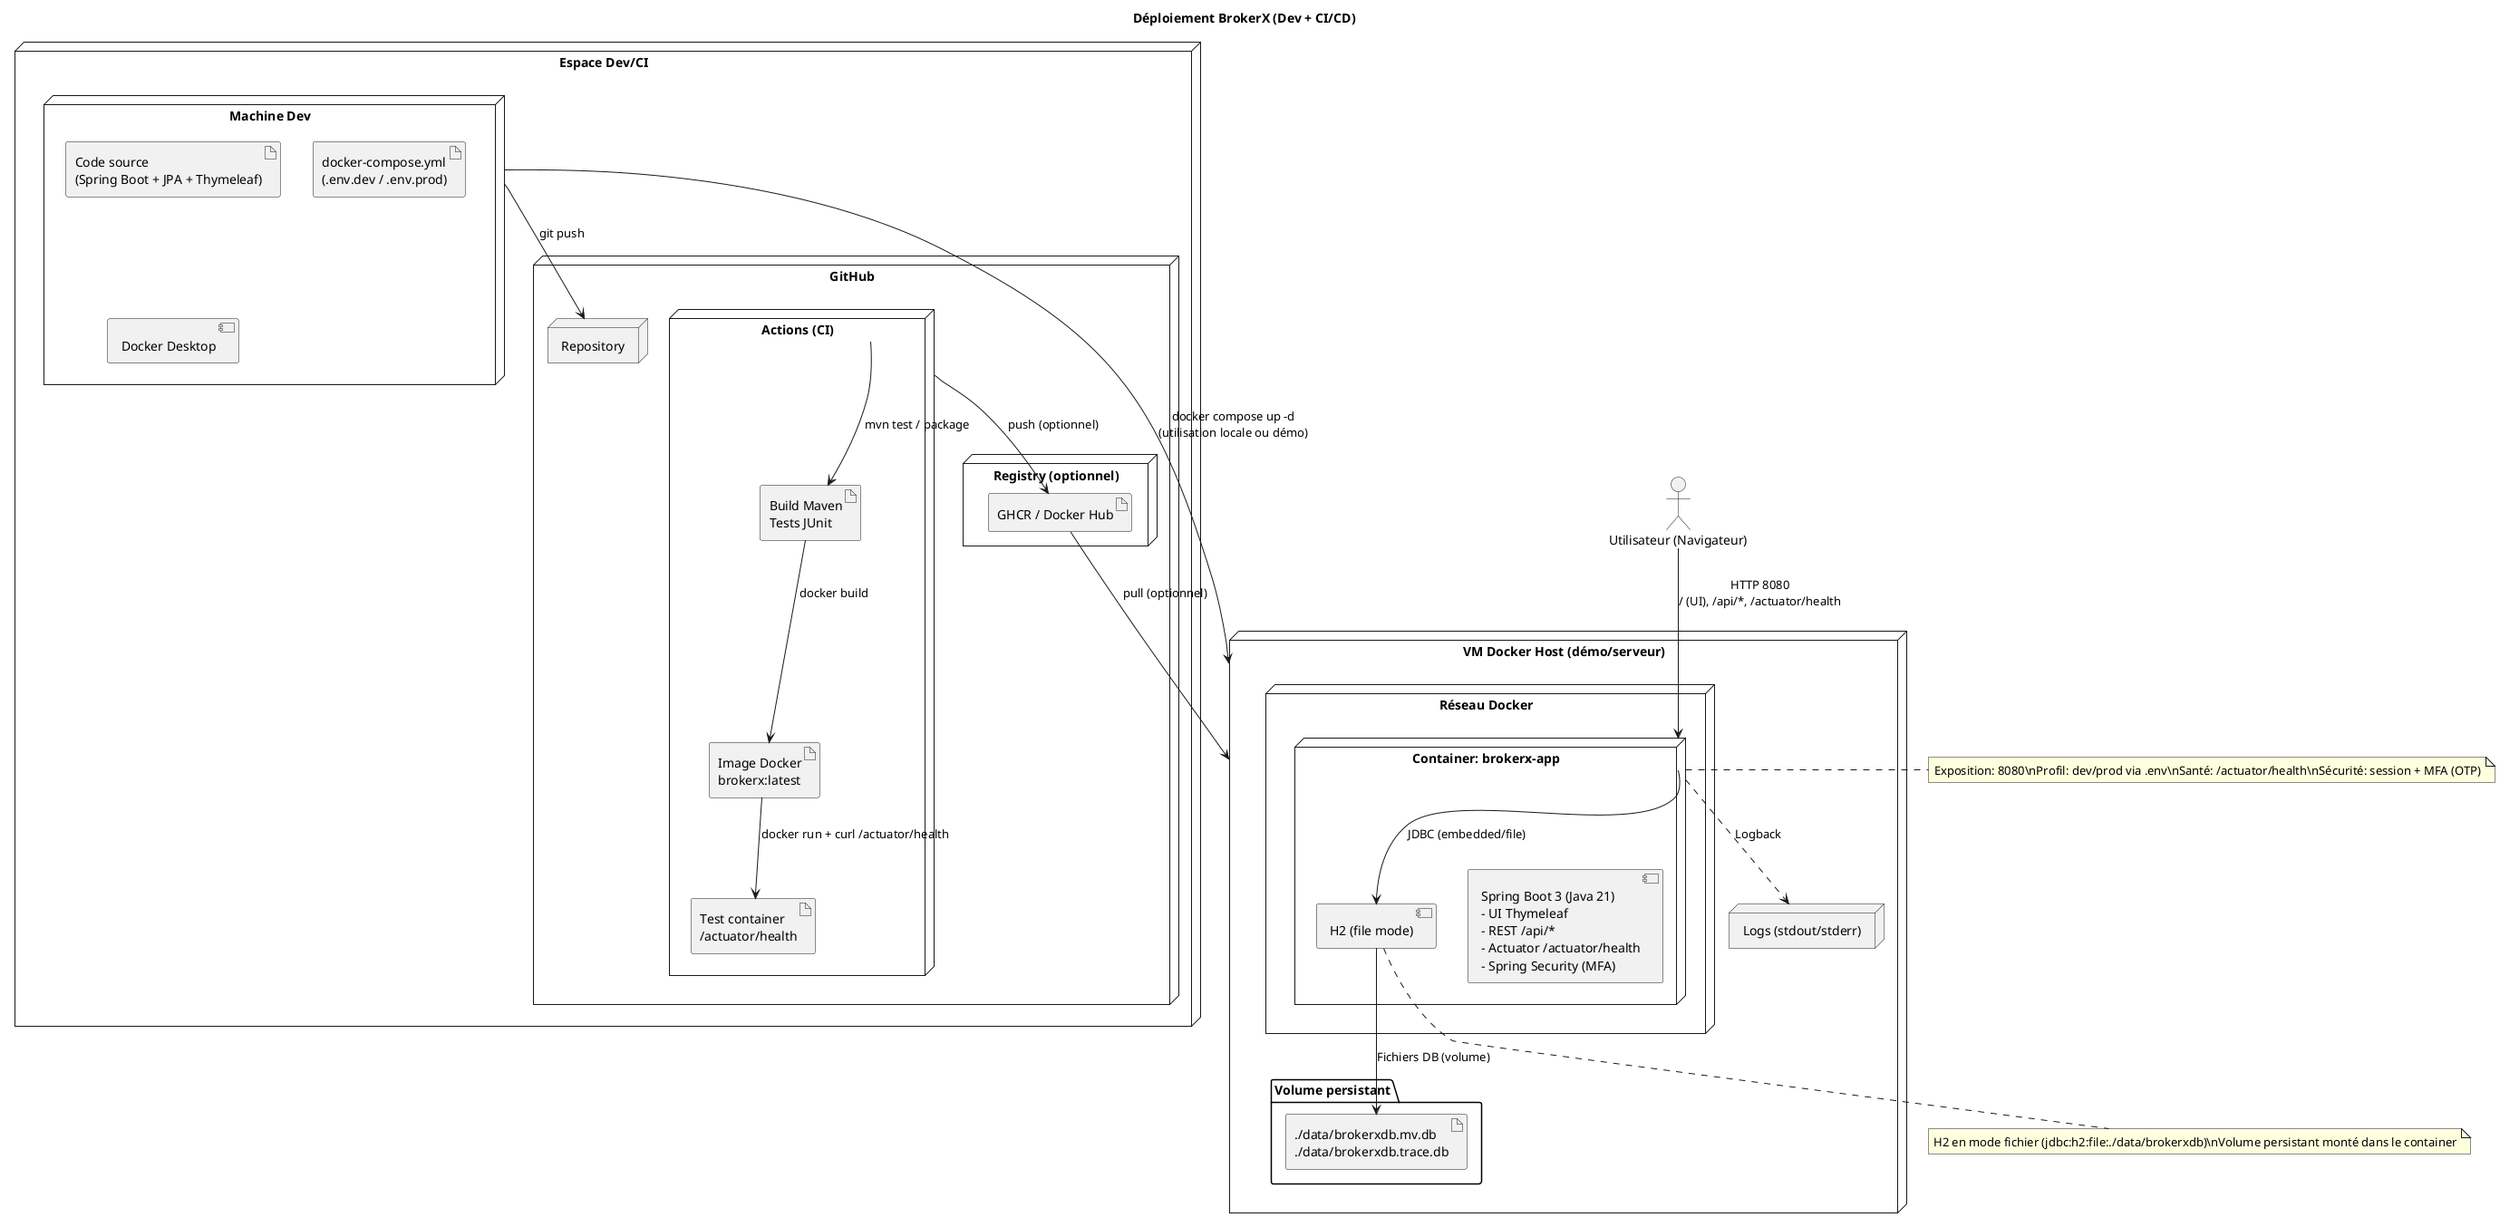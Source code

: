 @startuml
title "Déploiement BrokerX (Dev + CI/CD)"

actor "Utilisateur (Navigateur)" as user

' Zone Dev/CI
node "Espace Dev/CI" as devci {
  node "Machine Dev" as dev {
    artifact "Code source\n(Spring Boot + JPA + Thymeleaf)" as src
    artifact "docker-compose.yml\n(.env.dev / .env.prod)" as compose
    component "Docker Desktop" as docker
  }

  node "GitHub" as gh {
    node "Repository" as repo
    node "Actions (CI)" as actions {
      artifact "Build Maven\nTests JUnit" as maven
      artifact "Image Docker\nbrokerx:latest" as image
      artifact "Test container\n/actuator/health" as healthcheck
    }
    node "Registry (optionnel)" as reg {
      artifact "GHCR / Docker Hub" as registry
    }
  }
}

' Runtime
node "VM Docker Host (démo/serveur)" as vm {
  node "Réseau Docker" as net {
    node "Container: brokerx-app" as app {
      component "Spring Boot 3 (Java 21)\n- UI Thymeleaf\n- REST /api/*\n- Actuator /actuator/health\n- Spring Security (MFA)" as sb
      component "H2 (file mode)" as h2
    }
  }

  folder "Volume persistant" as vol {
    artifact "./data/brokerxdb.mv.db\n./data/brokerxdb.trace.db" as h2files
  }

  node "Logs (stdout/stderr)" as logs
}

' Liaisons
user --> app : HTTP 8080\n/ (UI), /api/*, /actuator/health
app --> h2 : JDBC (embedded/file)
h2 --> h2files : Fichiers DB (volume)
app ..> logs : Logback

' Flux CI/CD
dev --> repo : git push
actions --> maven : mvn test / package
maven --> image : docker build
image --> healthcheck : docker run + curl /actuator/health
actions --> registry : push (optionnel)
registry --> vm : pull (optionnel)

' Déploiement
dev --> vm : docker compose up -d\n(utilisation locale ou démo)
' (Alternative CD) actions --> vm : Job CD (SSH + compose)\n(si activé)

' Notes
note right of app
Exposition: 8080\nProfil: dev/prod via .env\nSanté: /actuator/health\nSécurité: session + MFA (OTP)
end note

note bottom of h2
H2 en mode fichier (jdbc:h2:file:./data/brokerxdb)\nVolume persistant monté dans le container
end note

@enduml
